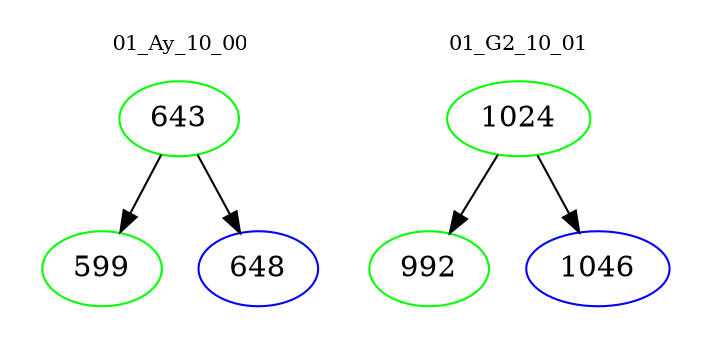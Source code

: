 digraph{
subgraph cluster_0 {
color = white
label = "01_Ay_10_00";
fontsize=10;
T0_643 [label="643", color="green"]
T0_643 -> T0_599 [color="black"]
T0_599 [label="599", color="green"]
T0_643 -> T0_648 [color="black"]
T0_648 [label="648", color="blue"]
}
subgraph cluster_1 {
color = white
label = "01_G2_10_01";
fontsize=10;
T1_1024 [label="1024", color="green"]
T1_1024 -> T1_992 [color="black"]
T1_992 [label="992", color="green"]
T1_1024 -> T1_1046 [color="black"]
T1_1046 [label="1046", color="blue"]
}
}
